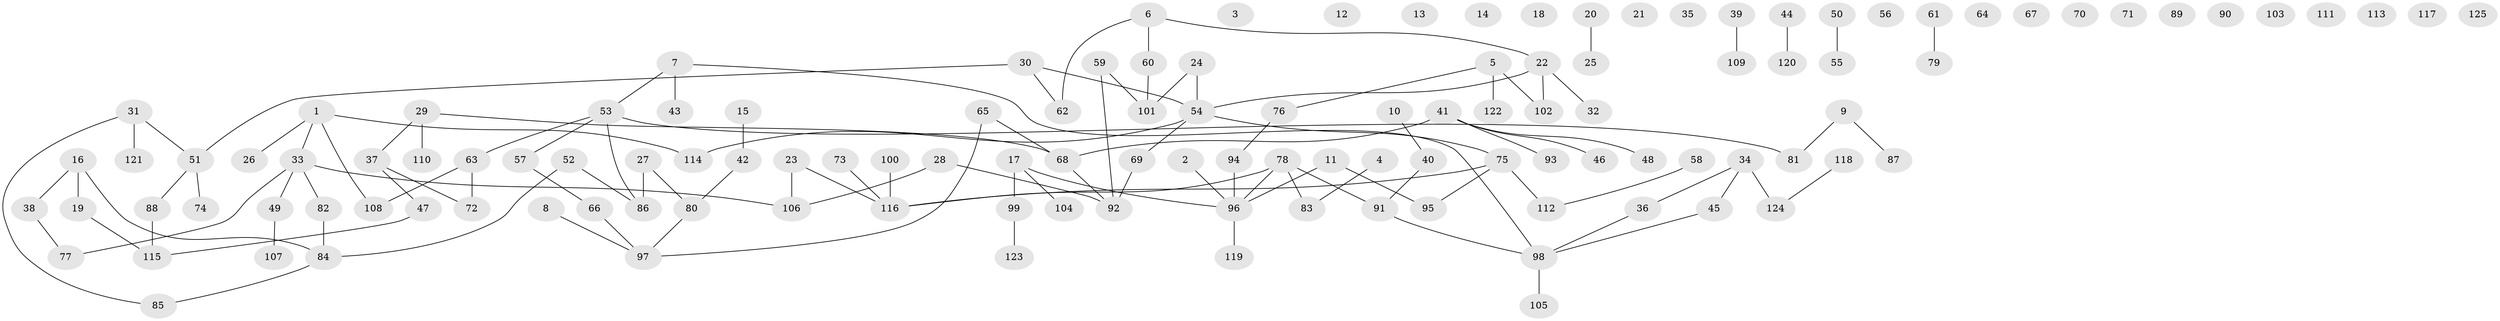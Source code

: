 // Generated by graph-tools (version 1.1) at 2025/49/03/09/25 03:49:08]
// undirected, 125 vertices, 117 edges
graph export_dot {
graph [start="1"]
  node [color=gray90,style=filled];
  1;
  2;
  3;
  4;
  5;
  6;
  7;
  8;
  9;
  10;
  11;
  12;
  13;
  14;
  15;
  16;
  17;
  18;
  19;
  20;
  21;
  22;
  23;
  24;
  25;
  26;
  27;
  28;
  29;
  30;
  31;
  32;
  33;
  34;
  35;
  36;
  37;
  38;
  39;
  40;
  41;
  42;
  43;
  44;
  45;
  46;
  47;
  48;
  49;
  50;
  51;
  52;
  53;
  54;
  55;
  56;
  57;
  58;
  59;
  60;
  61;
  62;
  63;
  64;
  65;
  66;
  67;
  68;
  69;
  70;
  71;
  72;
  73;
  74;
  75;
  76;
  77;
  78;
  79;
  80;
  81;
  82;
  83;
  84;
  85;
  86;
  87;
  88;
  89;
  90;
  91;
  92;
  93;
  94;
  95;
  96;
  97;
  98;
  99;
  100;
  101;
  102;
  103;
  104;
  105;
  106;
  107;
  108;
  109;
  110;
  111;
  112;
  113;
  114;
  115;
  116;
  117;
  118;
  119;
  120;
  121;
  122;
  123;
  124;
  125;
  1 -- 26;
  1 -- 33;
  1 -- 108;
  1 -- 114;
  2 -- 96;
  4 -- 83;
  5 -- 76;
  5 -- 102;
  5 -- 122;
  6 -- 22;
  6 -- 60;
  6 -- 62;
  7 -- 43;
  7 -- 53;
  7 -- 98;
  8 -- 97;
  9 -- 81;
  9 -- 87;
  10 -- 40;
  11 -- 95;
  11 -- 96;
  15 -- 42;
  16 -- 19;
  16 -- 38;
  16 -- 84;
  17 -- 96;
  17 -- 99;
  17 -- 104;
  19 -- 115;
  20 -- 25;
  22 -- 32;
  22 -- 54;
  22 -- 102;
  23 -- 106;
  23 -- 116;
  24 -- 54;
  24 -- 101;
  27 -- 80;
  27 -- 86;
  28 -- 92;
  28 -- 106;
  29 -- 37;
  29 -- 68;
  29 -- 110;
  30 -- 51;
  30 -- 54;
  30 -- 62;
  31 -- 51;
  31 -- 85;
  31 -- 121;
  33 -- 49;
  33 -- 77;
  33 -- 82;
  33 -- 106;
  34 -- 36;
  34 -- 45;
  34 -- 124;
  36 -- 98;
  37 -- 47;
  37 -- 72;
  38 -- 77;
  39 -- 109;
  40 -- 91;
  41 -- 46;
  41 -- 48;
  41 -- 68;
  41 -- 93;
  42 -- 80;
  44 -- 120;
  45 -- 98;
  47 -- 115;
  49 -- 107;
  50 -- 55;
  51 -- 74;
  51 -- 88;
  52 -- 84;
  52 -- 86;
  53 -- 57;
  53 -- 63;
  53 -- 81;
  53 -- 86;
  54 -- 69;
  54 -- 75;
  54 -- 114;
  57 -- 66;
  58 -- 112;
  59 -- 92;
  59 -- 101;
  60 -- 101;
  61 -- 79;
  63 -- 72;
  63 -- 108;
  65 -- 68;
  65 -- 97;
  66 -- 97;
  68 -- 92;
  69 -- 92;
  73 -- 116;
  75 -- 95;
  75 -- 112;
  75 -- 116;
  76 -- 94;
  78 -- 83;
  78 -- 91;
  78 -- 96;
  78 -- 116;
  80 -- 97;
  82 -- 84;
  84 -- 85;
  88 -- 115;
  91 -- 98;
  94 -- 96;
  96 -- 119;
  98 -- 105;
  99 -- 123;
  100 -- 116;
  118 -- 124;
}
